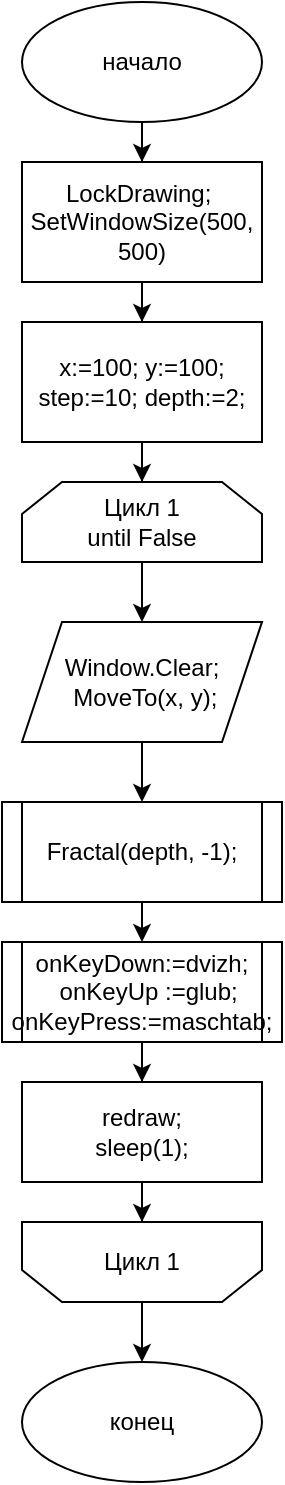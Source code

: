 <mxfile version="26.0.9">
  <diagram name="Страница — 1" id="rBu6nEsF3qoUqglLJa1z">
    <mxGraphModel dx="1050" dy="575" grid="1" gridSize="10" guides="1" tooltips="1" connect="1" arrows="1" fold="1" page="1" pageScale="1" pageWidth="827" pageHeight="1169" math="0" shadow="0">
      <root>
        <mxCell id="0" />
        <mxCell id="1" parent="0" />
        <mxCell id="CFHKE_0sE5I3-X5ZzncZ-2" style="edgeStyle=orthogonalEdgeStyle;rounded=0;orthogonalLoop=1;jettySize=auto;html=1;" edge="1" parent="1" source="CFHKE_0sE5I3-X5ZzncZ-1" target="CFHKE_0sE5I3-X5ZzncZ-3">
          <mxGeometry relative="1" as="geometry">
            <mxPoint x="100" y="90" as="targetPoint" />
          </mxGeometry>
        </mxCell>
        <mxCell id="CFHKE_0sE5I3-X5ZzncZ-1" value="начало" style="ellipse;whiteSpace=wrap;html=1;" vertex="1" parent="1">
          <mxGeometry x="40" width="120" height="60" as="geometry" />
        </mxCell>
        <mxCell id="CFHKE_0sE5I3-X5ZzncZ-4" style="edgeStyle=orthogonalEdgeStyle;rounded=0;orthogonalLoop=1;jettySize=auto;html=1;" edge="1" parent="1" source="CFHKE_0sE5I3-X5ZzncZ-3" target="CFHKE_0sE5I3-X5ZzncZ-5">
          <mxGeometry relative="1" as="geometry">
            <mxPoint x="100" y="160" as="targetPoint" />
          </mxGeometry>
        </mxCell>
        <mxCell id="CFHKE_0sE5I3-X5ZzncZ-3" value="&lt;div&gt;LockDrawing;&lt;span style=&quot;background-color: transparent; color: light-dark(rgb(0, 0, 0), rgb(255, 255, 255));&quot;&gt;&amp;nbsp; SetWindowSize(500, 500)&lt;/span&gt;&lt;/div&gt;" style="rounded=0;whiteSpace=wrap;html=1;" vertex="1" parent="1">
          <mxGeometry x="40" y="80" width="120" height="60" as="geometry" />
        </mxCell>
        <mxCell id="CFHKE_0sE5I3-X5ZzncZ-6" style="edgeStyle=orthogonalEdgeStyle;rounded=0;orthogonalLoop=1;jettySize=auto;html=1;" edge="1" parent="1" source="CFHKE_0sE5I3-X5ZzncZ-5" target="CFHKE_0sE5I3-X5ZzncZ-7">
          <mxGeometry relative="1" as="geometry">
            <mxPoint x="100" y="240" as="targetPoint" />
          </mxGeometry>
        </mxCell>
        <mxCell id="CFHKE_0sE5I3-X5ZzncZ-5" value="&lt;div&gt;x:=100;&amp;nbsp;&lt;span style=&quot;background-color: transparent; color: light-dark(rgb(0, 0, 0), rgb(255, 255, 255));&quot;&gt;y:=100;&lt;/span&gt;&lt;/div&gt;&lt;div&gt;&lt;span style=&quot;background-color: transparent;&quot;&gt;&lt;div style=&quot;&quot;&gt;step:=10;&amp;nbsp;&lt;span style=&quot;background-color: transparent; color: light-dark(rgb(0, 0, 0), rgb(255, 255, 255));&quot;&gt;depth:=2;&lt;/span&gt;&lt;/div&gt;&lt;/span&gt;&lt;/div&gt;" style="rounded=0;whiteSpace=wrap;html=1;" vertex="1" parent="1">
          <mxGeometry x="40" y="160" width="120" height="60" as="geometry" />
        </mxCell>
        <mxCell id="CFHKE_0sE5I3-X5ZzncZ-8" style="edgeStyle=orthogonalEdgeStyle;rounded=0;orthogonalLoop=1;jettySize=auto;html=1;" edge="1" parent="1" source="CFHKE_0sE5I3-X5ZzncZ-7" target="CFHKE_0sE5I3-X5ZzncZ-9">
          <mxGeometry relative="1" as="geometry">
            <mxPoint x="100" y="310" as="targetPoint" />
          </mxGeometry>
        </mxCell>
        <mxCell id="CFHKE_0sE5I3-X5ZzncZ-7" value="Цикл 1&lt;div&gt;until False&lt;/div&gt;" style="shape=loopLimit;whiteSpace=wrap;html=1;" vertex="1" parent="1">
          <mxGeometry x="40" y="240" width="120" height="40" as="geometry" />
        </mxCell>
        <mxCell id="CFHKE_0sE5I3-X5ZzncZ-10" style="edgeStyle=orthogonalEdgeStyle;rounded=0;orthogonalLoop=1;jettySize=auto;html=1;" edge="1" parent="1" source="CFHKE_0sE5I3-X5ZzncZ-9" target="CFHKE_0sE5I3-X5ZzncZ-11">
          <mxGeometry relative="1" as="geometry">
            <mxPoint x="100" y="400" as="targetPoint" />
          </mxGeometry>
        </mxCell>
        <mxCell id="CFHKE_0sE5I3-X5ZzncZ-9" value="&lt;div&gt;&amp;nbsp;Window.Clear;&amp;nbsp; &amp;nbsp;&lt;span style=&quot;background-color: transparent; color: light-dark(rgb(0, 0, 0), rgb(255, 255, 255));&quot;&gt;MoveTo(x, y);&lt;/span&gt;&lt;/div&gt;" style="shape=parallelogram;perimeter=parallelogramPerimeter;whiteSpace=wrap;html=1;fixedSize=1;" vertex="1" parent="1">
          <mxGeometry x="40" y="310" width="120" height="60" as="geometry" />
        </mxCell>
        <mxCell id="CFHKE_0sE5I3-X5ZzncZ-11" value="" style="rounded=0;whiteSpace=wrap;html=1;" vertex="1" parent="1">
          <mxGeometry x="30" y="400" width="140" height="50" as="geometry" />
        </mxCell>
        <mxCell id="CFHKE_0sE5I3-X5ZzncZ-16" style="edgeStyle=orthogonalEdgeStyle;rounded=0;orthogonalLoop=1;jettySize=auto;html=1;exitX=0.5;exitY=1;exitDx=0;exitDy=0;entryX=0.5;entryY=0;entryDx=0;entryDy=0;" edge="1" parent="1" source="CFHKE_0sE5I3-X5ZzncZ-12" target="CFHKE_0sE5I3-X5ZzncZ-15">
          <mxGeometry relative="1" as="geometry" />
        </mxCell>
        <mxCell id="CFHKE_0sE5I3-X5ZzncZ-12" value="Fractal(depth, -1);" style="rounded=0;whiteSpace=wrap;html=1;" vertex="1" parent="1">
          <mxGeometry x="40" y="400" width="120" height="50" as="geometry" />
        </mxCell>
        <mxCell id="CFHKE_0sE5I3-X5ZzncZ-14" value="" style="rounded=0;whiteSpace=wrap;html=1;" vertex="1" parent="1">
          <mxGeometry x="30" y="470" width="140" height="50" as="geometry" />
        </mxCell>
        <mxCell id="CFHKE_0sE5I3-X5ZzncZ-17" style="edgeStyle=orthogonalEdgeStyle;rounded=0;orthogonalLoop=1;jettySize=auto;html=1;" edge="1" parent="1" source="CFHKE_0sE5I3-X5ZzncZ-15" target="CFHKE_0sE5I3-X5ZzncZ-18">
          <mxGeometry relative="1" as="geometry">
            <mxPoint x="100" y="540" as="targetPoint" />
          </mxGeometry>
        </mxCell>
        <mxCell id="CFHKE_0sE5I3-X5ZzncZ-15" value="&lt;div&gt;onKeyDown:=dvizh;&lt;/div&gt;&lt;div&gt;&amp;nbsp; onKeyUp :=glub;&lt;/div&gt;&lt;div&gt;onKeyPress:=maschtab;&lt;/div&gt;" style="rounded=0;whiteSpace=wrap;html=1;" vertex="1" parent="1">
          <mxGeometry x="40" y="470" width="120" height="50" as="geometry" />
        </mxCell>
        <mxCell id="CFHKE_0sE5I3-X5ZzncZ-19" style="edgeStyle=orthogonalEdgeStyle;rounded=0;orthogonalLoop=1;jettySize=auto;html=1;" edge="1" parent="1" source="CFHKE_0sE5I3-X5ZzncZ-18" target="CFHKE_0sE5I3-X5ZzncZ-20">
          <mxGeometry relative="1" as="geometry">
            <mxPoint x="100" y="620" as="targetPoint" />
          </mxGeometry>
        </mxCell>
        <mxCell id="CFHKE_0sE5I3-X5ZzncZ-18" value="&lt;div&gt;redraw;&lt;/div&gt;&lt;div&gt;sleep(1);&lt;/div&gt;" style="rounded=0;whiteSpace=wrap;html=1;" vertex="1" parent="1">
          <mxGeometry x="40" y="540" width="120" height="50" as="geometry" />
        </mxCell>
        <mxCell id="CFHKE_0sE5I3-X5ZzncZ-21" style="edgeStyle=orthogonalEdgeStyle;rounded=0;orthogonalLoop=1;jettySize=auto;html=1;" edge="1" parent="1" source="CFHKE_0sE5I3-X5ZzncZ-20" target="CFHKE_0sE5I3-X5ZzncZ-22">
          <mxGeometry relative="1" as="geometry">
            <mxPoint x="100" y="680" as="targetPoint" />
          </mxGeometry>
        </mxCell>
        <mxCell id="CFHKE_0sE5I3-X5ZzncZ-20" value="Цикл 1" style="shape=loopLimit;whiteSpace=wrap;html=1;direction=west;" vertex="1" parent="1">
          <mxGeometry x="40" y="610" width="120" height="40" as="geometry" />
        </mxCell>
        <mxCell id="CFHKE_0sE5I3-X5ZzncZ-22" value="конец" style="ellipse;whiteSpace=wrap;html=1;" vertex="1" parent="1">
          <mxGeometry x="40" y="680" width="120" height="60" as="geometry" />
        </mxCell>
      </root>
    </mxGraphModel>
  </diagram>
</mxfile>
